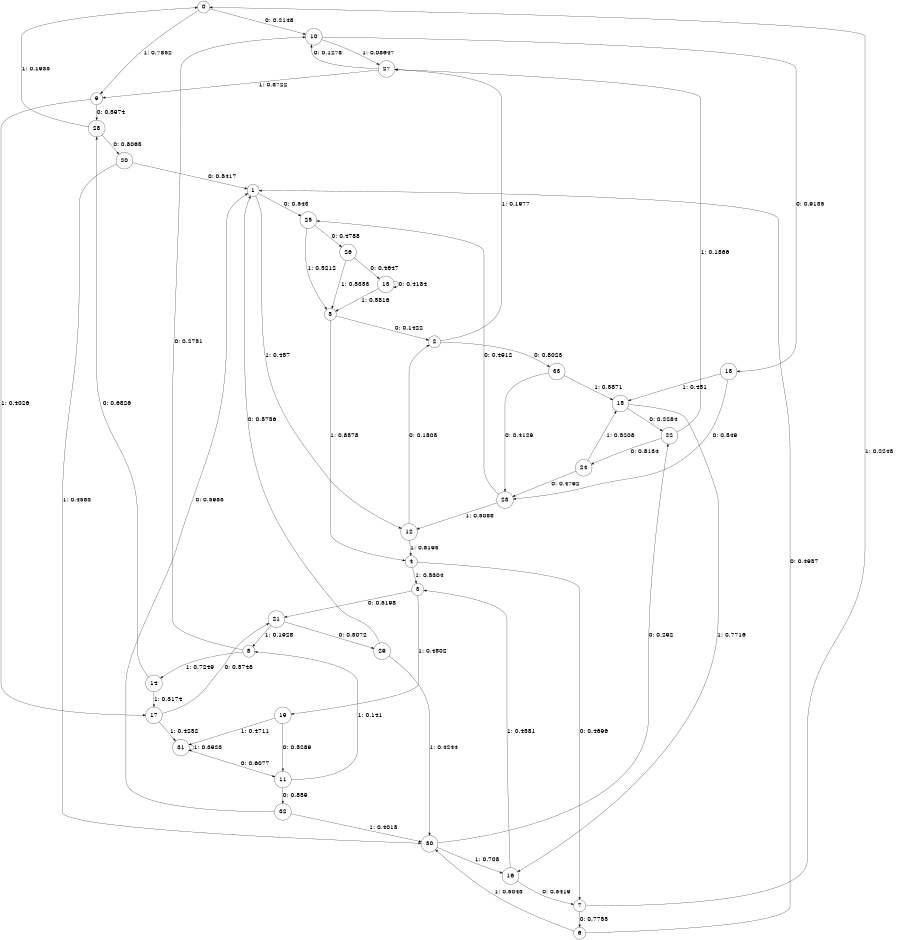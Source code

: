 digraph "ch28concat_phase3_L6" {
size = "6,8.5";
ratio = "fill";
node [shape = circle];
node [fontsize = 24];
edge [fontsize = 24];
0 -> 10 [label = "0: 0.2148   "];
0 -> 9 [label = "1: 0.7852   "];
1 -> 25 [label = "0: 0.543    "];
1 -> 12 [label = "1: 0.457    "];
2 -> 33 [label = "0: 0.8023   "];
2 -> 27 [label = "1: 0.1977   "];
3 -> 21 [label = "0: 0.5198   "];
3 -> 19 [label = "1: 0.4802   "];
4 -> 7 [label = "0: 0.4696   "];
4 -> 3 [label = "1: 0.5304   "];
5 -> 2 [label = "0: 0.1422   "];
5 -> 4 [label = "1: 0.8578   "];
6 -> 1 [label = "0: 0.4957   "];
6 -> 30 [label = "1: 0.5043   "];
7 -> 6 [label = "0: 0.7755   "];
7 -> 0 [label = "1: 0.2245   "];
8 -> 10 [label = "0: 0.2751   "];
8 -> 14 [label = "1: 0.7249   "];
9 -> 28 [label = "0: 0.5974   "];
9 -> 17 [label = "1: 0.4026   "];
10 -> 18 [label = "0: 0.9135   "];
10 -> 27 [label = "1: 0.08647  "];
11 -> 32 [label = "0: 0.859    "];
11 -> 8 [label = "1: 0.141    "];
12 -> 2 [label = "0: 0.1805   "];
12 -> 4 [label = "1: 0.8195   "];
13 -> 13 [label = "0: 0.4184   "];
13 -> 5 [label = "1: 0.5816   "];
14 -> 28 [label = "0: 0.6826   "];
14 -> 17 [label = "1: 0.3174   "];
15 -> 22 [label = "0: 0.2284   "];
15 -> 16 [label = "1: 0.7716   "];
16 -> 7 [label = "0: 0.5419   "];
16 -> 3 [label = "1: 0.4581   "];
17 -> 21 [label = "0: 0.5748   "];
17 -> 31 [label = "1: 0.4252   "];
18 -> 23 [label = "0: 0.549    "];
18 -> 15 [label = "1: 0.451    "];
19 -> 11 [label = "0: 0.5289   "];
19 -> 31 [label = "1: 0.4711   "];
20 -> 1 [label = "0: 0.5417   "];
20 -> 30 [label = "1: 0.4583   "];
21 -> 29 [label = "0: 0.8072   "];
21 -> 8 [label = "1: 0.1928   "];
22 -> 24 [label = "0: 0.8134   "];
22 -> 27 [label = "1: 0.1866   "];
23 -> 25 [label = "0: 0.4912   "];
23 -> 12 [label = "1: 0.5088   "];
24 -> 23 [label = "0: 0.4792   "];
24 -> 15 [label = "1: 0.5208   "];
25 -> 26 [label = "0: 0.4788   "];
25 -> 5 [label = "1: 0.5212   "];
26 -> 13 [label = "0: 0.4647   "];
26 -> 5 [label = "1: 0.5353   "];
27 -> 10 [label = "0: 0.1278   "];
27 -> 9 [label = "1: 0.8722   "];
28 -> 20 [label = "0: 0.8065   "];
28 -> 0 [label = "1: 0.1935   "];
29 -> 1 [label = "0: 0.5756   "];
29 -> 30 [label = "1: 0.4244   "];
30 -> 22 [label = "0: 0.292    "];
30 -> 16 [label = "1: 0.708    "];
31 -> 11 [label = "0: 0.6077   "];
31 -> 31 [label = "1: 0.3923   "];
32 -> 1 [label = "0: 0.5985   "];
32 -> 30 [label = "1: 0.4015   "];
33 -> 23 [label = "0: 0.4129   "];
33 -> 15 [label = "1: 0.5871   "];
}